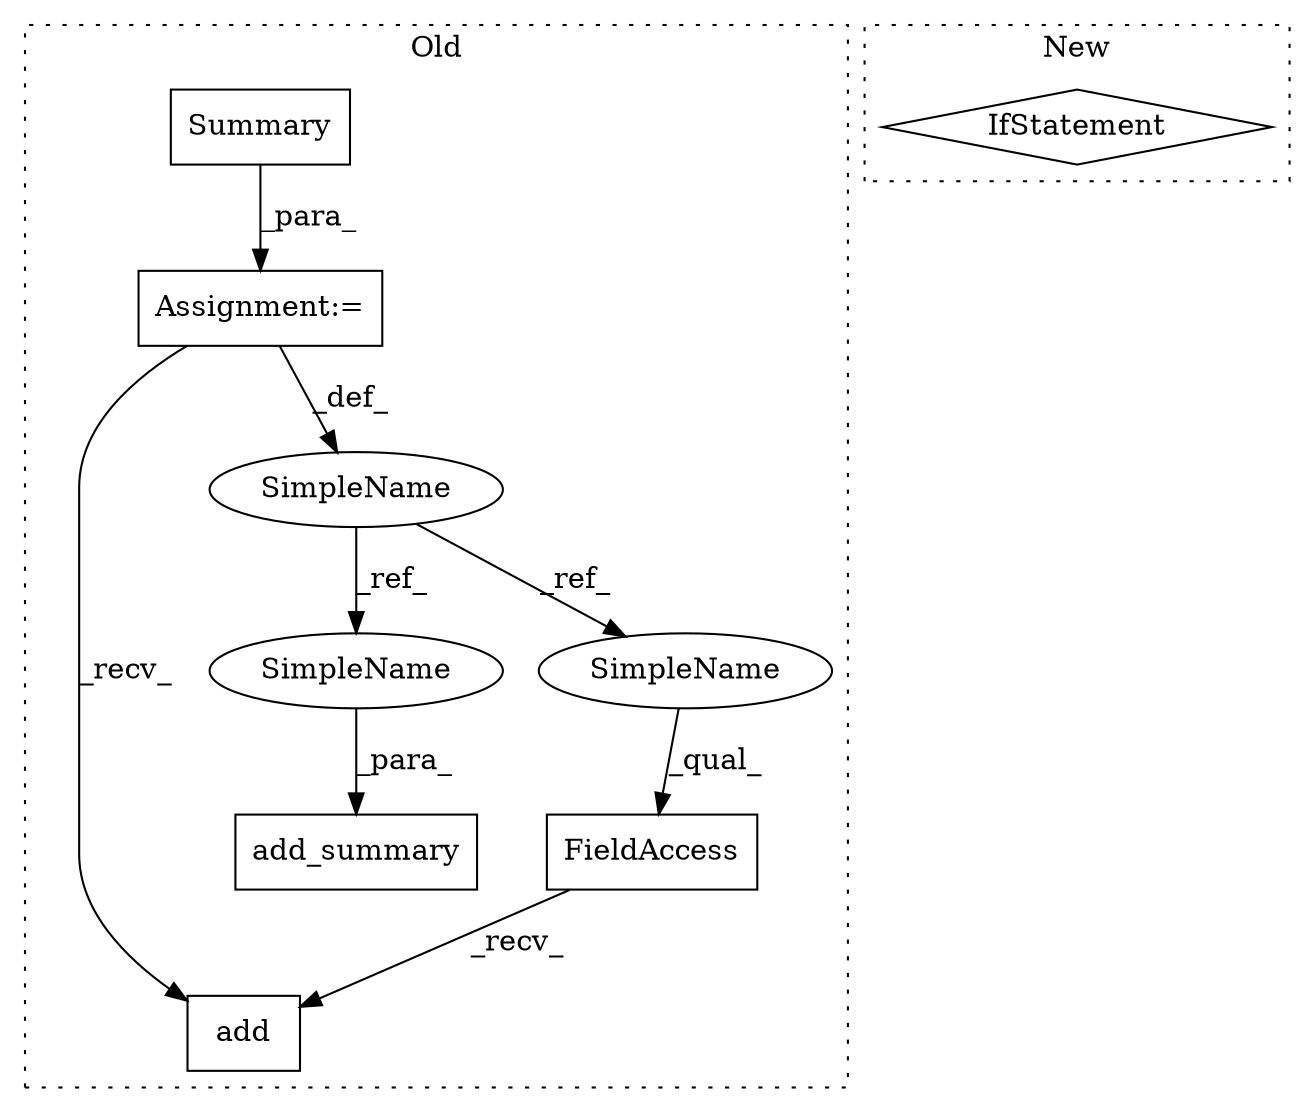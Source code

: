 digraph G {
subgraph cluster0 {
1 [label="add_summary" a="32" s="30020,30045" l="12,1" shape="box"];
3 [label="Summary" a="32" s="29760" l="9" shape="box"];
4 [label="Assignment:=" a="7" s="29756" l="1" shape="box"];
5 [label="FieldAccess" a="22" s="29791" l="13" shape="box"];
6 [label="add" a="32" s="29805" l="5" shape="box"];
7 [label="SimpleName" a="42" s="29749" l="7" shape="ellipse"];
8 [label="SimpleName" a="42" s="30032" l="7" shape="ellipse"];
9 [label="SimpleName" a="42" s="29791" l="7" shape="ellipse"];
label = "Old";
style="dotted";
}
subgraph cluster1 {
2 [label="IfStatement" a="25" s="29728,29759" l="4,2" shape="diamond"];
label = "New";
style="dotted";
}
3 -> 4 [label="_para_"];
4 -> 6 [label="_recv_"];
4 -> 7 [label="_def_"];
5 -> 6 [label="_recv_"];
7 -> 9 [label="_ref_"];
7 -> 8 [label="_ref_"];
8 -> 1 [label="_para_"];
9 -> 5 [label="_qual_"];
}